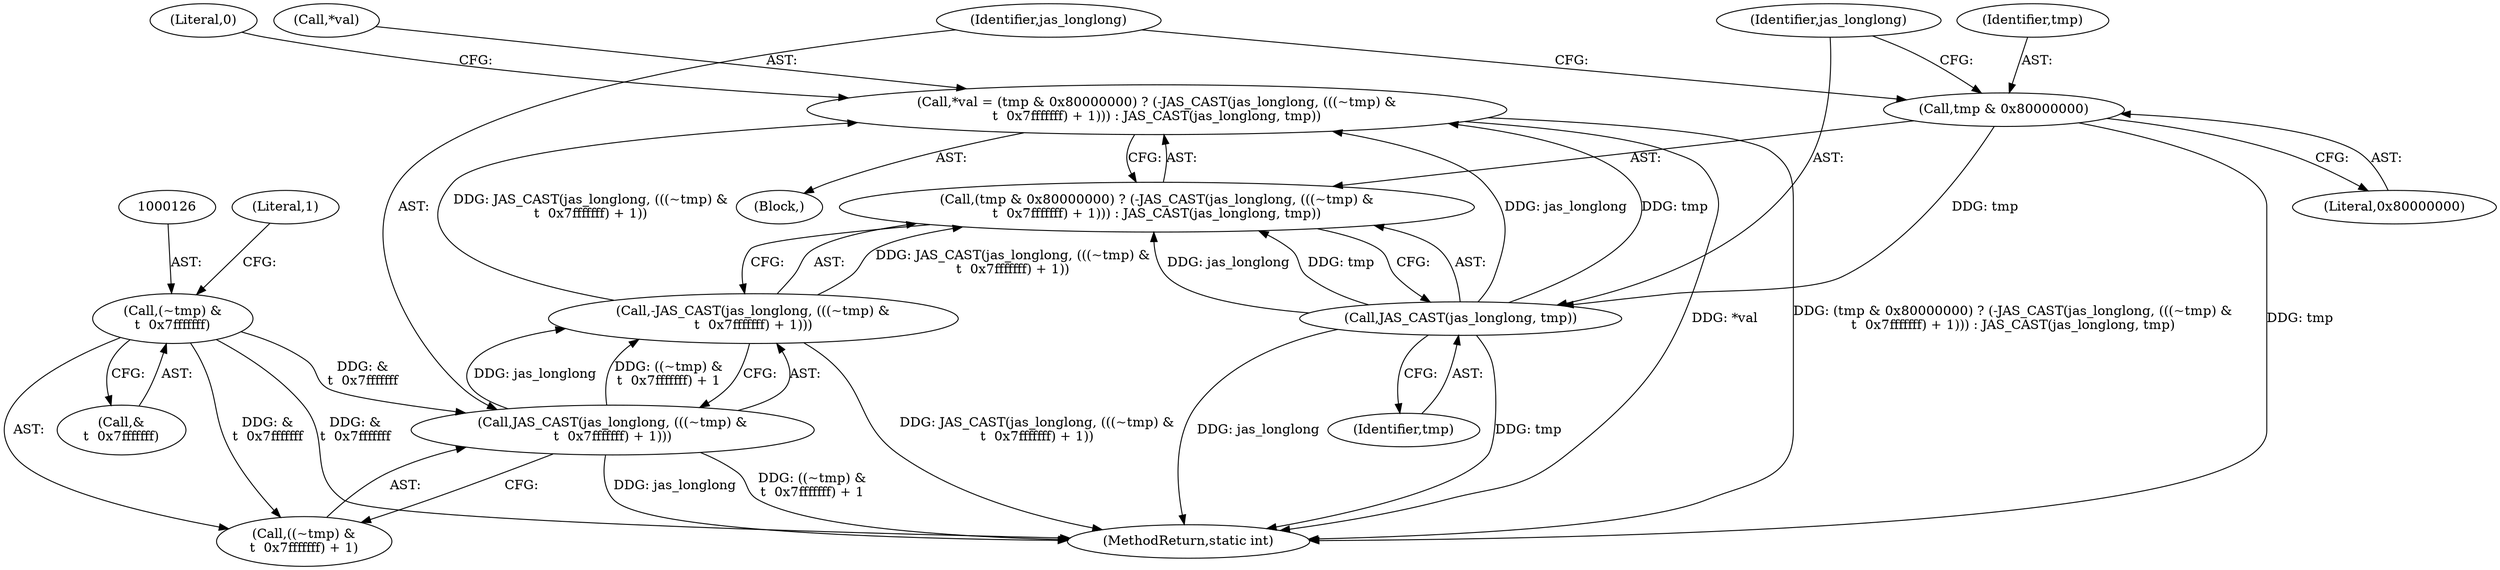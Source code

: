 digraph "0_jasper_d42b2388f7f8e0332c846675133acea151fc557a_1@pointer" {
"1000114" [label="(Call,*val = (tmp & 0x80000000) ? (-JAS_CAST(jas_longlong, (((~tmp) &\n\t  0x7fffffff) + 1))) : JAS_CAST(jas_longlong, tmp))"];
"1000121" [label="(Call,-JAS_CAST(jas_longlong, (((~tmp) &\n\t  0x7fffffff) + 1)))"];
"1000122" [label="(Call,JAS_CAST(jas_longlong, (((~tmp) &\n\t  0x7fffffff) + 1)))"];
"1000125" [label="(Call,(~tmp) &\n\t  0x7fffffff)"];
"1000130" [label="(Call,JAS_CAST(jas_longlong, tmp))"];
"1000118" [label="(Call,tmp & 0x80000000)"];
"1000115" [label="(Call,*val)"];
"1000124" [label="(Call,((~tmp) &\n\t  0x7fffffff) + 1)"];
"1000129" [label="(Literal,1)"];
"1000134" [label="(Literal,0)"];
"1000114" [label="(Call,*val = (tmp & 0x80000000) ? (-JAS_CAST(jas_longlong, (((~tmp) &\n\t  0x7fffffff) + 1))) : JAS_CAST(jas_longlong, tmp))"];
"1000117" [label="(Call,(tmp & 0x80000000) ? (-JAS_CAST(jas_longlong, (((~tmp) &\n\t  0x7fffffff) + 1))) : JAS_CAST(jas_longlong, tmp))"];
"1000125" [label="(Call,(~tmp) &\n\t  0x7fffffff)"];
"1000127" [label="(Call,&\n\t  0x7fffffff)"];
"1000132" [label="(Identifier,tmp)"];
"1000131" [label="(Identifier,jas_longlong)"];
"1000103" [label="(Block,)"];
"1000120" [label="(Literal,0x80000000)"];
"1000122" [label="(Call,JAS_CAST(jas_longlong, (((~tmp) &\n\t  0x7fffffff) + 1)))"];
"1000119" [label="(Identifier,tmp)"];
"1000118" [label="(Call,tmp & 0x80000000)"];
"1000121" [label="(Call,-JAS_CAST(jas_longlong, (((~tmp) &\n\t  0x7fffffff) + 1)))"];
"1000135" [label="(MethodReturn,static int)"];
"1000123" [label="(Identifier,jas_longlong)"];
"1000130" [label="(Call,JAS_CAST(jas_longlong, tmp))"];
"1000114" -> "1000103"  [label="AST: "];
"1000114" -> "1000117"  [label="CFG: "];
"1000115" -> "1000114"  [label="AST: "];
"1000117" -> "1000114"  [label="AST: "];
"1000134" -> "1000114"  [label="CFG: "];
"1000114" -> "1000135"  [label="DDG: (tmp & 0x80000000) ? (-JAS_CAST(jas_longlong, (((~tmp) &\n\t  0x7fffffff) + 1))) : JAS_CAST(jas_longlong, tmp)"];
"1000114" -> "1000135"  [label="DDG: *val"];
"1000121" -> "1000114"  [label="DDG: JAS_CAST(jas_longlong, (((~tmp) &\n\t  0x7fffffff) + 1))"];
"1000130" -> "1000114"  [label="DDG: jas_longlong"];
"1000130" -> "1000114"  [label="DDG: tmp"];
"1000121" -> "1000117"  [label="AST: "];
"1000121" -> "1000122"  [label="CFG: "];
"1000122" -> "1000121"  [label="AST: "];
"1000117" -> "1000121"  [label="CFG: "];
"1000121" -> "1000135"  [label="DDG: JAS_CAST(jas_longlong, (((~tmp) &\n\t  0x7fffffff) + 1))"];
"1000121" -> "1000117"  [label="DDG: JAS_CAST(jas_longlong, (((~tmp) &\n\t  0x7fffffff) + 1))"];
"1000122" -> "1000121"  [label="DDG: jas_longlong"];
"1000122" -> "1000121"  [label="DDG: ((~tmp) &\n\t  0x7fffffff) + 1"];
"1000122" -> "1000124"  [label="CFG: "];
"1000123" -> "1000122"  [label="AST: "];
"1000124" -> "1000122"  [label="AST: "];
"1000122" -> "1000135"  [label="DDG: jas_longlong"];
"1000122" -> "1000135"  [label="DDG: ((~tmp) &\n\t  0x7fffffff) + 1"];
"1000125" -> "1000122"  [label="DDG: &\n\t  0x7fffffff"];
"1000125" -> "1000124"  [label="AST: "];
"1000125" -> "1000127"  [label="CFG: "];
"1000126" -> "1000125"  [label="AST: "];
"1000127" -> "1000125"  [label="AST: "];
"1000129" -> "1000125"  [label="CFG: "];
"1000125" -> "1000135"  [label="DDG: &\n\t  0x7fffffff"];
"1000125" -> "1000124"  [label="DDG: &\n\t  0x7fffffff"];
"1000130" -> "1000117"  [label="AST: "];
"1000130" -> "1000132"  [label="CFG: "];
"1000131" -> "1000130"  [label="AST: "];
"1000132" -> "1000130"  [label="AST: "];
"1000117" -> "1000130"  [label="CFG: "];
"1000130" -> "1000135"  [label="DDG: tmp"];
"1000130" -> "1000135"  [label="DDG: jas_longlong"];
"1000130" -> "1000117"  [label="DDG: jas_longlong"];
"1000130" -> "1000117"  [label="DDG: tmp"];
"1000118" -> "1000130"  [label="DDG: tmp"];
"1000118" -> "1000117"  [label="AST: "];
"1000118" -> "1000120"  [label="CFG: "];
"1000119" -> "1000118"  [label="AST: "];
"1000120" -> "1000118"  [label="AST: "];
"1000123" -> "1000118"  [label="CFG: "];
"1000131" -> "1000118"  [label="CFG: "];
"1000118" -> "1000135"  [label="DDG: tmp"];
}
